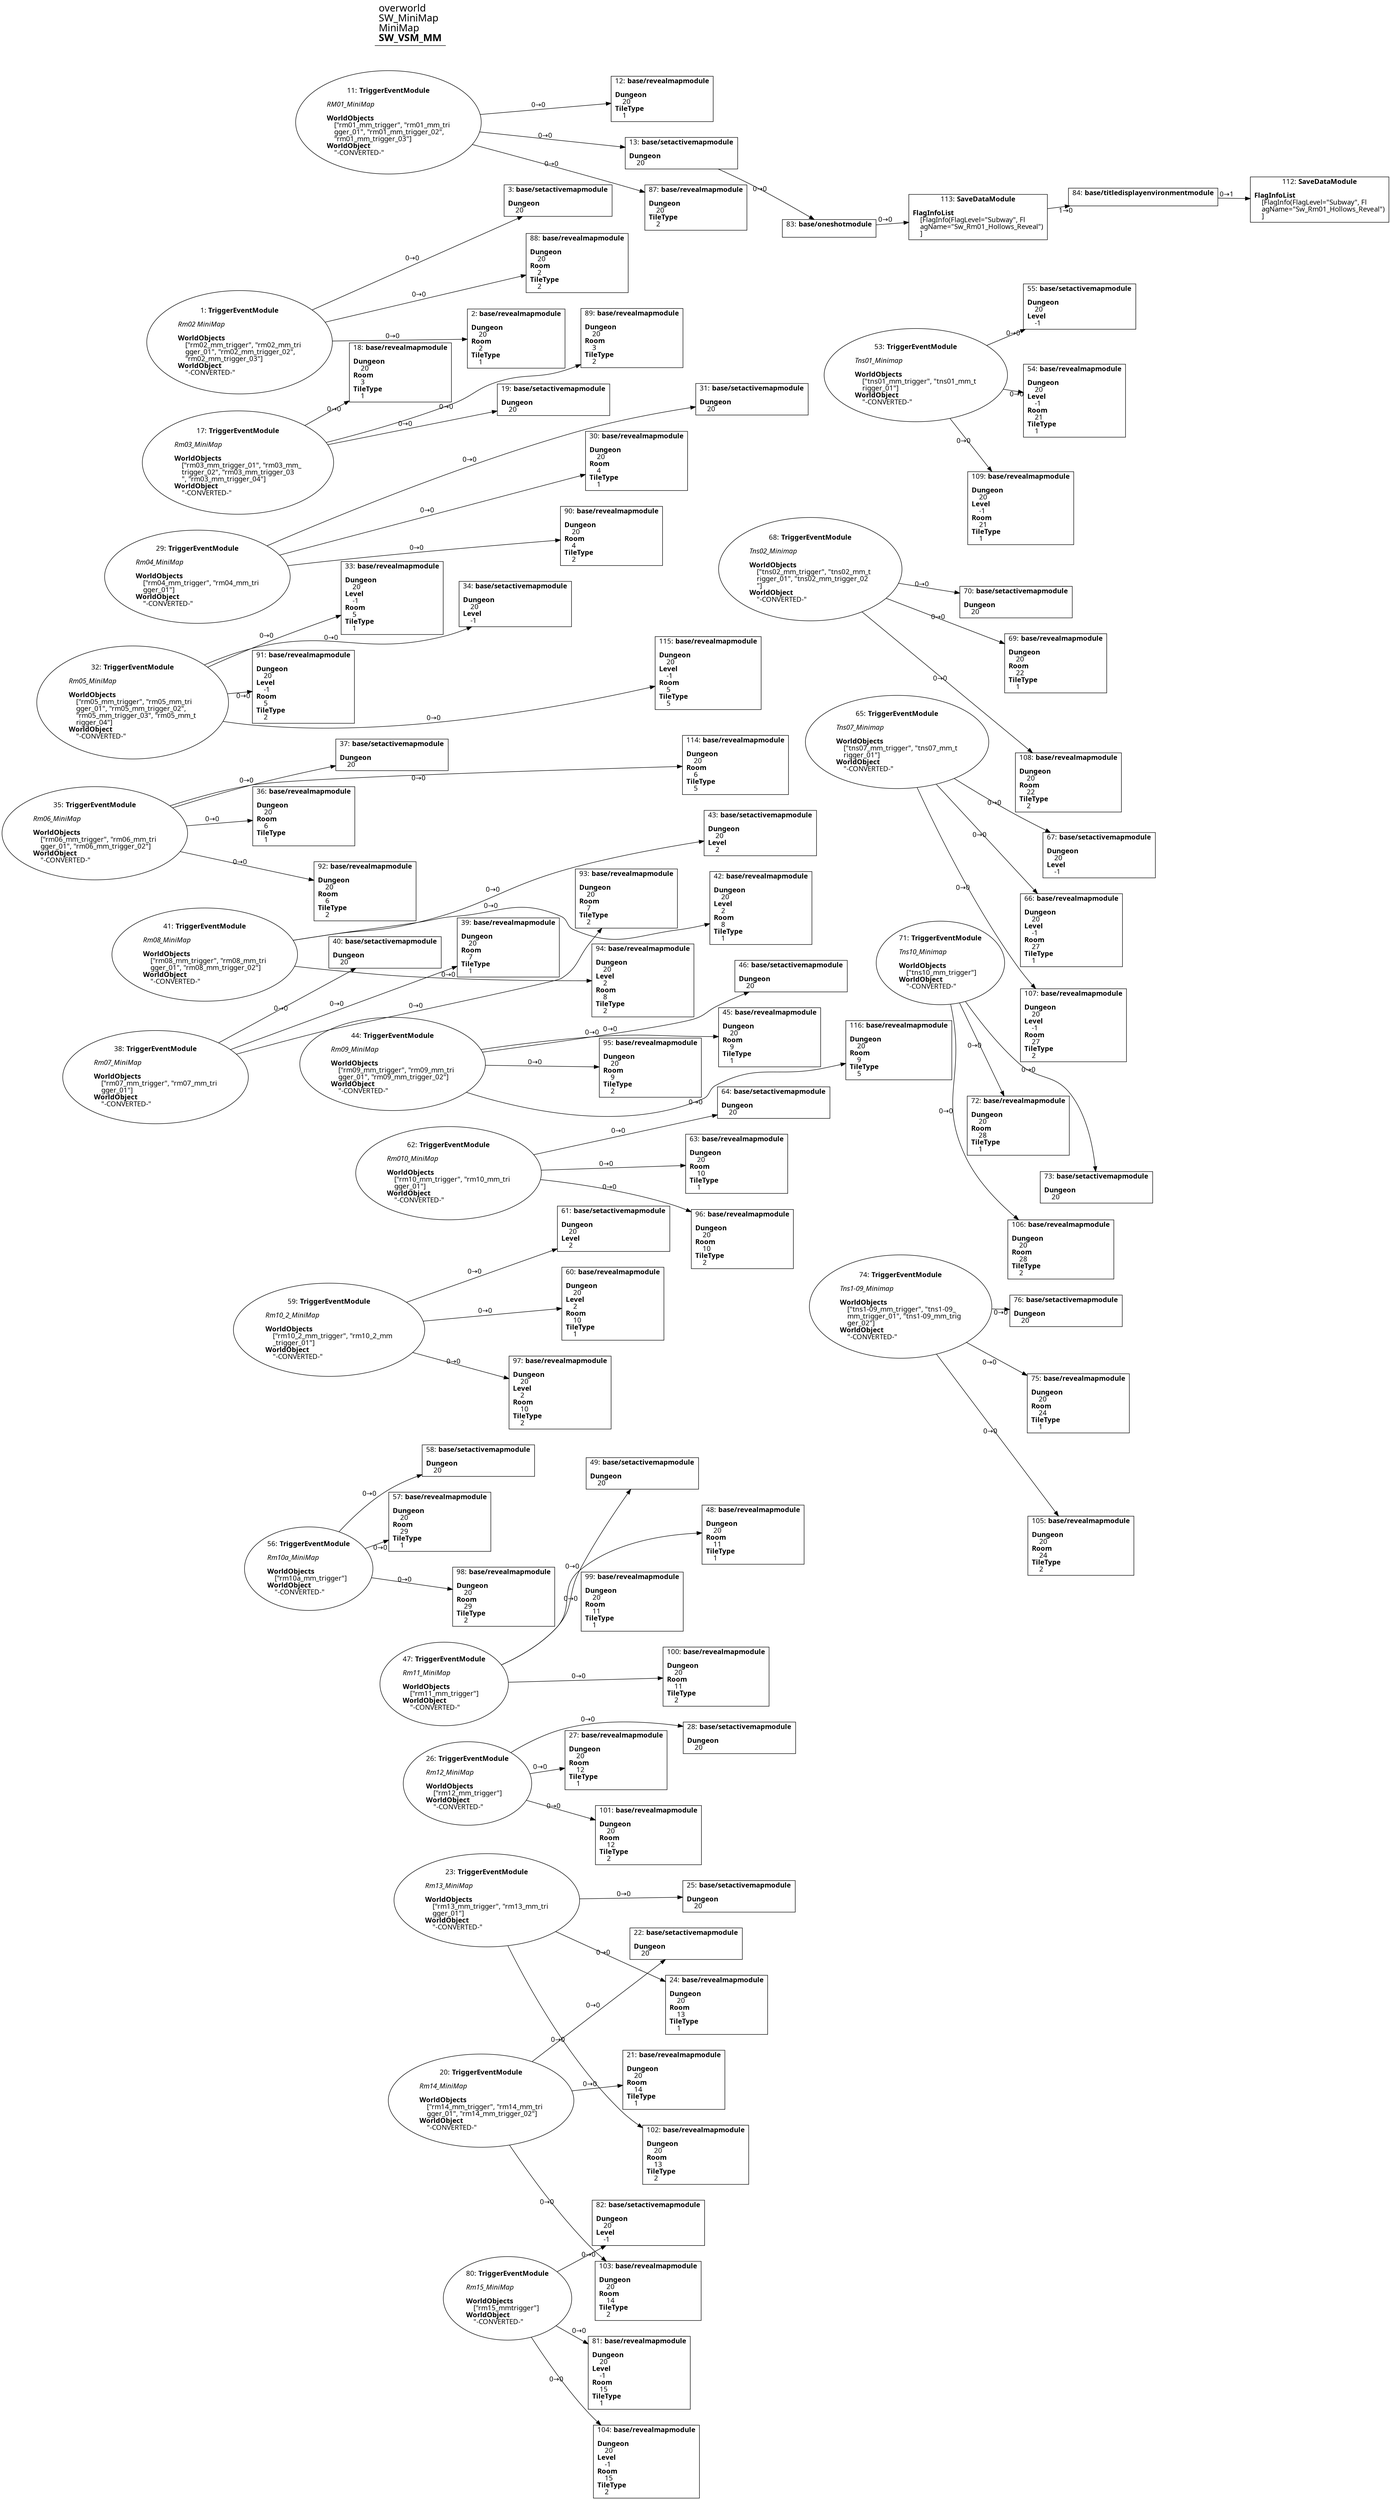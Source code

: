digraph {
    layout = fdp;
    overlap = prism;
    sep = "+16";
    splines = spline;

    node [ shape = box ];

    graph [ fontname = "Segoe UI" ];
    node [ fontname = "Segoe UI" ];
    edge [ fontname = "Segoe UI" ];

    1 [ label = <1: <b>TriggerEventModule</b><br/><br/><i>Rm02 MiniMap<br align="left"/></i><br align="left"/><b>WorldObjects</b><br align="left"/>    [&quot;rm02_mm_trigger&quot;, &quot;rm02_mm_tri<br align="left"/>    gger_01&quot;, &quot;rm02_mm_trigger_02&quot;, <br align="left"/>    &quot;rm02_mm_trigger_03&quot;]<br align="left"/><b>WorldObject</b><br align="left"/>    &quot;-CONVERTED-&quot;<br align="left"/>> ];
    1 [ shape = oval ]
    1 [ pos = "0.24200001,-0.17500001!" ];
    1 -> 3 [ label = "0→0" ];
    1 -> 2 [ label = "0→0" ];
    1 -> 88 [ label = "0→0" ];

    2 [ label = <2: <b>base/revealmapmodule</b><br/><br/><b>Dungeon</b><br align="left"/>    20<br align="left"/><b>Room</b><br align="left"/>    2<br align="left"/><b>TileType</b><br align="left"/>    1<br align="left"/>> ];
    2 [ pos = "0.554,-0.22700001!" ];

    3 [ label = <3: <b>base/setactivemapmodule</b><br/><br/><b>Dungeon</b><br align="left"/>    20<br align="left"/>> ];
    3 [ pos = "0.54800004,-0.15100001!" ];

    11 [ label = <11: <b>TriggerEventModule</b><br/><br/><i>RM01_MiniMap<br align="left"/></i><br align="left"/><b>WorldObjects</b><br align="left"/>    [&quot;rm01_mm_trigger&quot;, &quot;rm01_mm_tri<br align="left"/>    gger_01&quot;, &quot;rm01_mm_trigger_02&quot;, <br align="left"/>    &quot;rm01_mm_trigger_03&quot;]<br align="left"/><b>WorldObject</b><br align="left"/>    &quot;-CONVERTED-&quot;<br align="left"/>> ];
    11 [ shape = oval ]
    11 [ pos = "0.238,0.051000003!" ];
    11 -> 13 [ label = "0→0" ];
    11 -> 12 [ label = "0→0" ];
    11 -> 87 [ label = "0→0" ];

    12 [ label = <12: <b>base/revealmapmodule</b><br/><br/><b>Dungeon</b><br align="left"/>    20<br align="left"/><b>TileType</b><br align="left"/>    1<br align="left"/>> ];
    12 [ pos = "0.56600004,0.027!" ];

    13 [ label = <13: <b>base/setactivemapmodule</b><br/><br/><b>Dungeon</b><br align="left"/>    20<br align="left"/>> ];
    13 [ pos = "0.56,0.117000006!" ];
    13 -> 83 [ label = "0→0" ];

    17 [ label = <17: <b>TriggerEventModule</b><br/><br/><i>Rm03_MiniMap<br align="left"/></i><br align="left"/><b>WorldObjects</b><br align="left"/>    [&quot;rm03_mm_trigger_01&quot;, &quot;rm03_mm_<br align="left"/>    trigger_02&quot;, &quot;rm03_mm_trigger_03<br align="left"/>    &quot;, &quot;rm03_mm_trigger_04&quot;]<br align="left"/><b>WorldObject</b><br align="left"/>    &quot;-CONVERTED-&quot;<br align="left"/>> ];
    17 [ shape = oval ]
    17 [ pos = "0.24000001,-0.395!" ];
    17 -> 19 [ label = "0→0" ];
    17 -> 18 [ label = "0→0" ];
    17 -> 89 [ label = "0→0" ];

    18 [ label = <18: <b>base/revealmapmodule</b><br/><br/><b>Dungeon</b><br align="left"/>    20<br align="left"/><b>Room</b><br align="left"/>    3<br align="left"/><b>TileType</b><br align="left"/>    1<br align="left"/>> ];
    18 [ pos = "0.54700005,-0.45100003!" ];

    19 [ label = <19: <b>base/setactivemapmodule</b><br/><br/><b>Dungeon</b><br align="left"/>    20<br align="left"/>> ];
    19 [ pos = "0.545,-0.37300003!" ];

    20 [ label = <20: <b>TriggerEventModule</b><br/><br/><i>Rm14_MiniMap<br align="left"/></i><br align="left"/><b>WorldObjects</b><br align="left"/>    [&quot;rm14_mm_trigger&quot;, &quot;rm14_mm_tri<br align="left"/>    gger_01&quot;, &quot;rm14_mm_trigger_02&quot;]<br align="left"/><b>WorldObject</b><br align="left"/>    &quot;-CONVERTED-&quot;<br align="left"/>> ];
    20 [ shape = oval ]
    20 [ pos = "0.34,-3.344!" ];
    20 -> 22 [ label = "0→0" ];
    20 -> 21 [ label = "0→0" ];
    20 -> 103 [ label = "0→0" ];

    21 [ label = <21: <b>base/revealmapmodule</b><br/><br/><b>Dungeon</b><br align="left"/>    20<br align="left"/><b>Room</b><br align="left"/>    14<br align="left"/><b>TileType</b><br align="left"/>    1<br align="left"/>> ];
    21 [ pos = "0.646,-3.3860002!" ];

    22 [ label = <22: <b>base/setactivemapmodule</b><br/><br/><b>Dungeon</b><br align="left"/>    20<br align="left"/>> ];
    22 [ pos = "0.646,-3.3200002!" ];

    23 [ label = <23: <b>TriggerEventModule</b><br/><br/><i>Rm13_MiniMap<br align="left"/></i><br align="left"/><b>WorldObjects</b><br align="left"/>    [&quot;rm13_mm_trigger&quot;, &quot;rm13_mm_tri<br align="left"/>    gger_01&quot;]<br align="left"/><b>WorldObject</b><br align="left"/>    &quot;-CONVERTED-&quot;<br align="left"/>> ];
    23 [ shape = oval ]
    23 [ pos = "0.33900002,-3.1350002!" ];
    23 -> 25 [ label = "0→0" ];
    23 -> 24 [ label = "0→0" ];
    23 -> 102 [ label = "0→0" ];

    24 [ label = <24: <b>base/revealmapmodule</b><br/><br/><b>Dungeon</b><br align="left"/>    20<br align="left"/><b>Room</b><br align="left"/>    13<br align="left"/><b>TileType</b><br align="left"/>    1<br align="left"/>> ];
    24 [ pos = "0.643,-3.18!" ];

    25 [ label = <25: <b>base/setactivemapmodule</b><br/><br/><b>Dungeon</b><br align="left"/>    20<br align="left"/>> ];
    25 [ pos = "0.64500004,-3.111!" ];

    26 [ label = <26: <b>TriggerEventModule</b><br/><br/><i>Rm12_MiniMap<br align="left"/></i><br align="left"/><b>WorldObjects</b><br align="left"/>    [&quot;rm12_mm_trigger&quot;]<br align="left"/><b>WorldObject</b><br align="left"/>    &quot;-CONVERTED-&quot;<br align="left"/>> ];
    26 [ shape = oval ]
    26 [ pos = "0.321,-2.9280002!" ];
    26 -> 28 [ label = "0→0" ];
    26 -> 27 [ label = "0→0" ];
    26 -> 101 [ label = "0→0" ];

    27 [ label = <27: <b>base/revealmapmodule</b><br/><br/><b>Dungeon</b><br align="left"/>    20<br align="left"/><b>Room</b><br align="left"/>    12<br align="left"/><b>TileType</b><br align="left"/>    1<br align="left"/>> ];
    27 [ pos = "0.63000005,-2.97!" ];

    28 [ label = <28: <b>base/setactivemapmodule</b><br/><br/><b>Dungeon</b><br align="left"/>    20<br align="left"/>> ];
    28 [ pos = "0.62700003,-2.904!" ];

    29 [ label = <29: <b>TriggerEventModule</b><br/><br/><i>Rm04_MiniMap<br align="left"/></i><br align="left"/><b>WorldObjects</b><br align="left"/>    [&quot;rm04_mm_trigger&quot;, &quot;rm04_mm_tri<br align="left"/>    gger_01&quot;]<br align="left"/><b>WorldObject</b><br align="left"/>    &quot;-CONVERTED-&quot;<br align="left"/>> ];
    29 [ shape = oval ]
    29 [ pos = "0.24900001,-0.63500005!" ];
    29 -> 31 [ label = "0→0" ];
    29 -> 30 [ label = "0→0" ];
    29 -> 90 [ label = "0→0" ];

    30 [ label = <30: <b>base/revealmapmodule</b><br/><br/><b>Dungeon</b><br align="left"/>    20<br align="left"/><b>Room</b><br align="left"/>    4<br align="left"/><b>TileType</b><br align="left"/>    1<br align="left"/>> ];
    30 [ pos = "0.554,-0.683!" ];

    31 [ label = <31: <b>base/setactivemapmodule</b><br/><br/><b>Dungeon</b><br align="left"/>    20<br align="left"/>> ];
    31 [ pos = "0.555,-0.611!" ];

    32 [ label = <32: <b>TriggerEventModule</b><br/><br/><i>Rm05_MiniMap<br align="left"/></i><br align="left"/><b>WorldObjects</b><br align="left"/>    [&quot;rm05_mm_trigger&quot;, &quot;rm05_mm_tri<br align="left"/>    gger_01&quot;, &quot;rm05_mm_trigger_02&quot;, <br align="left"/>    &quot;rm05_mm_trigger_03&quot;, &quot;rm05_mm_t<br align="left"/>    rigger_04&quot;]<br align="left"/><b>WorldObject</b><br align="left"/>    &quot;-CONVERTED-&quot;<br align="left"/>> ];
    32 [ shape = oval ]
    32 [ pos = "0.259,-0.86500007!" ];
    32 -> 34 [ label = "0→0" ];
    32 -> 33 [ label = "0→0" ];
    32 -> 91 [ label = "0→0" ];
    32 -> 115 [ label = "0→0" ];

    33 [ label = <33: <b>base/revealmapmodule</b><br/><br/><b>Dungeon</b><br align="left"/>    20<br align="left"/><b>Level</b><br align="left"/>    -1<br align="left"/><b>Room</b><br align="left"/>    5<br align="left"/><b>TileType</b><br align="left"/>    1<br align="left"/>> ];
    33 [ pos = "0.563,-0.9110001!" ];

    34 [ label = <34: <b>base/setactivemapmodule</b><br/><br/><b>Dungeon</b><br align="left"/>    20<br align="left"/><b>Level</b><br align="left"/>    -1<br align="left"/>> ];
    34 [ pos = "0.565,-0.841!" ];

    35 [ label = <35: <b>TriggerEventModule</b><br/><br/><i>Rm06_MiniMap<br align="left"/></i><br align="left"/><b>WorldObjects</b><br align="left"/>    [&quot;rm06_mm_trigger&quot;, &quot;rm06_mm_tri<br align="left"/>    gger_01&quot;, &quot;rm06_mm_trigger_02&quot;]<br align="left"/><b>WorldObject</b><br align="left"/>    &quot;-CONVERTED-&quot;<br align="left"/>> ];
    35 [ shape = oval ]
    35 [ pos = "0.266,-1.098!" ];
    35 -> 37 [ label = "0→0" ];
    35 -> 36 [ label = "0→0" ];
    35 -> 92 [ label = "0→0" ];
    35 -> 114 [ label = "0→0" ];

    36 [ label = <36: <b>base/revealmapmodule</b><br/><br/><b>Dungeon</b><br align="left"/>    20<br align="left"/><b>Room</b><br align="left"/>    6<br align="left"/><b>TileType</b><br align="left"/>    1<br align="left"/>> ];
    36 [ pos = "0.569,-1.144!" ];

    37 [ label = <37: <b>base/setactivemapmodule</b><br/><br/><b>Dungeon</b><br align="left"/>    20<br align="left"/>> ];
    37 [ pos = "0.572,-1.074!" ];

    38 [ label = <38: <b>TriggerEventModule</b><br/><br/><i>Rm07_MiniMap<br align="left"/></i><br align="left"/><b>WorldObjects</b><br align="left"/>    [&quot;rm07_mm_trigger&quot;, &quot;rm07_mm_tri<br align="left"/>    gger_01&quot;]<br align="left"/><b>WorldObject</b><br align="left"/>    &quot;-CONVERTED-&quot;<br align="left"/>> ];
    38 [ shape = oval ]
    38 [ pos = "0.26200002,-1.3160001!" ];
    38 -> 40 [ label = "0→0" ];
    38 -> 39 [ label = "0→0" ];
    38 -> 93 [ label = "0→0" ];

    39 [ label = <39: <b>base/revealmapmodule</b><br/><br/><b>Dungeon</b><br align="left"/>    20<br align="left"/><b>Room</b><br align="left"/>    7<br align="left"/><b>TileType</b><br align="left"/>    1<br align="left"/>> ];
    39 [ pos = "0.57000005,-1.3610001!" ];

    40 [ label = <40: <b>base/setactivemapmodule</b><br/><br/><b>Dungeon</b><br align="left"/>    20<br align="left"/>> ];
    40 [ pos = "0.568,-1.292!" ];

    41 [ label = <41: <b>TriggerEventModule</b><br/><br/><i>Rm08_MiniMap<br align="left"/></i><br align="left"/><b>WorldObjects</b><br align="left"/>    [&quot;rm08_mm_trigger&quot;, &quot;rm08_mm_tri<br align="left"/>    gger_01&quot;, &quot;rm08_mm_trigger_02&quot;]<br align="left"/><b>WorldObject</b><br align="left"/>    &quot;-CONVERTED-&quot;<br align="left"/>> ];
    41 [ shape = oval ]
    41 [ pos = "0.27100003,-1.534!" ];
    41 -> 43 [ label = "0→0" ];
    41 -> 42 [ label = "0→0" ];
    41 -> 94 [ label = "0→0" ];

    42 [ label = <42: <b>base/revealmapmodule</b><br/><br/><b>Dungeon</b><br align="left"/>    20<br align="left"/><b>Level</b><br align="left"/>    2<br align="left"/><b>Room</b><br align="left"/>    8<br align="left"/><b>TileType</b><br align="left"/>    1<br align="left"/>> ];
    42 [ pos = "0.58000004,-1.5730001!" ];

    43 [ label = <43: <b>base/setactivemapmodule</b><br/><br/><b>Dungeon</b><br align="left"/>    20<br align="left"/><b>Level</b><br align="left"/>    2<br align="left"/>> ];
    43 [ pos = "0.577,-1.5100001!" ];

    44 [ label = <44: <b>TriggerEventModule</b><br/><br/><i>Rm09_MiniMap<br align="left"/></i><br align="left"/><b>WorldObjects</b><br align="left"/>    [&quot;rm09_mm_trigger&quot;, &quot;rm09_mm_tri<br align="left"/>    gger_01&quot;, &quot;rm09_mm_trigger_02&quot;]<br align="left"/><b>WorldObject</b><br align="left"/>    &quot;-CONVERTED-&quot;<br align="left"/>> ];
    44 [ shape = oval ]
    44 [ pos = "0.287,-1.7570001!" ];
    44 -> 46 [ label = "0→0" ];
    44 -> 45 [ label = "0→0" ];
    44 -> 95 [ label = "0→0" ];
    44 -> 116 [ label = "0→0" ];

    45 [ label = <45: <b>base/revealmapmodule</b><br/><br/><b>Dungeon</b><br align="left"/>    20<br align="left"/><b>Room</b><br align="left"/>    9<br align="left"/><b>TileType</b><br align="left"/>    1<br align="left"/>> ];
    45 [ pos = "0.59800005,-1.7980001!" ];

    46 [ label = <46: <b>base/setactivemapmodule</b><br/><br/><b>Dungeon</b><br align="left"/>    20<br align="left"/>> ];
    46 [ pos = "0.59300005,-1.733!" ];

    47 [ label = <47: <b>TriggerEventModule</b><br/><br/><i>Rm11_MiniMap<br align="left"/></i><br align="left"/><b>WorldObjects</b><br align="left"/>    [&quot;rm11_mm_trigger&quot;]<br align="left"/><b>WorldObject</b><br align="left"/>    &quot;-CONVERTED-&quot;<br align="left"/>> ];
    47 [ shape = oval ]
    47 [ pos = "0.314,-2.6990001!" ];
    47 -> 49 [ label = "0→0" ];
    47 -> 48 [ label = "0→0" ];
    47 -> 100 [ label = "0→0" ];

    48 [ label = <48: <b>base/revealmapmodule</b><br/><br/><b>Dungeon</b><br align="left"/>    20<br align="left"/><b>Room</b><br align="left"/>    11<br align="left"/><b>TileType</b><br align="left"/>    1<br align="left"/>> ];
    48 [ pos = "0.62600005,-2.7410002!" ];

    49 [ label = <49: <b>base/setactivemapmodule</b><br/><br/><b>Dungeon</b><br align="left"/>    20<br align="left"/>> ];
    49 [ pos = "0.62,-2.676!" ];

    53 [ label = <53: <b>TriggerEventModule</b><br/><br/><i>Tns01_Minimap<br align="left"/></i><br align="left"/><b>WorldObjects</b><br align="left"/>    [&quot;tns01_mm_trigger&quot;, &quot;tns01_mm_t<br align="left"/>    rigger_01&quot;]<br align="left"/><b>WorldObject</b><br align="left"/>    &quot;-CONVERTED-&quot;<br align="left"/>> ];
    53 [ shape = oval ]
    53 [ pos = "1.164,-0.28500003!" ];
    53 -> 55 [ label = "0→0" ];
    53 -> 54 [ label = "0→0" ];
    53 -> 109 [ label = "0→0" ];

    54 [ label = <54: <b>base/revealmapmodule</b><br/><br/><b>Dungeon</b><br align="left"/>    20<br align="left"/><b>Level</b><br align="left"/>    -1<br align="left"/><b>Room</b><br align="left"/>    21<br align="left"/><b>TileType</b><br align="left"/>    1<br align="left"/>> ];
    54 [ pos = "1.47,-0.32900003!" ];

    55 [ label = <55: <b>base/setactivemapmodule</b><br/><br/><b>Dungeon</b><br align="left"/>    20<br align="left"/><b>Level</b><br align="left"/>    -1<br align="left"/>> ];
    55 [ pos = "1.4710001,-0.26200002!" ];

    56 [ label = <56: <b>TriggerEventModule</b><br/><br/><i>Rm10a_MiniMap<br align="left"/></i><br align="left"/><b>WorldObjects</b><br align="left"/>    [&quot;rm10a_mm_trigger&quot;]<br align="left"/><b>WorldObject</b><br align="left"/>    &quot;-CONVERTED-&quot;<br align="left"/>> ];
    56 [ shape = oval ]
    56 [ pos = "0.30600002,-2.4870002!" ];
    56 -> 58 [ label = "0→0" ];
    56 -> 57 [ label = "0→0" ];
    56 -> 98 [ label = "0→0" ];

    57 [ label = <57: <b>base/revealmapmodule</b><br/><br/><b>Dungeon</b><br align="left"/>    20<br align="left"/><b>Room</b><br align="left"/>    29<br align="left"/><b>TileType</b><br align="left"/>    1<br align="left"/>> ];
    57 [ pos = "0.61,-2.523!" ];

    58 [ label = <58: <b>base/setactivemapmodule</b><br/><br/><b>Dungeon</b><br align="left"/>    20<br align="left"/>> ];
    58 [ pos = "0.609,-2.456!" ];

    59 [ label = <59: <b>TriggerEventModule</b><br/><br/><i>Rm10_2_MiniMap<br align="left"/></i><br align="left"/><b>WorldObjects</b><br align="left"/>    [&quot;rm10_2_mm_trigger&quot;, &quot;rm10_2_mm<br align="left"/>    _trigger_01&quot;]<br align="left"/><b>WorldObject</b><br align="left"/>    &quot;-CONVERTED-&quot;<br align="left"/>> ];
    59 [ shape = oval ]
    59 [ pos = "0.29900002,-2.2640002!" ];
    59 -> 61 [ label = "0→0" ];
    59 -> 60 [ label = "0→0" ];
    59 -> 97 [ label = "0→0" ];

    60 [ label = <60: <b>base/revealmapmodule</b><br/><br/><b>Dungeon</b><br align="left"/>    20<br align="left"/><b>Level</b><br align="left"/>    2<br align="left"/><b>Room</b><br align="left"/>    10<br align="left"/><b>TileType</b><br align="left"/>    1<br align="left"/>> ];
    60 [ pos = "0.606,-2.306!" ];

    61 [ label = <61: <b>base/setactivemapmodule</b><br/><br/><b>Dungeon</b><br align="left"/>    20<br align="left"/><b>Level</b><br align="left"/>    2<br align="left"/>> ];
    61 [ pos = "0.60200006,-2.233!" ];

    62 [ label = <62: <b>TriggerEventModule</b><br/><br/><i>Rm010_MiniMap<br align="left"/></i><br align="left"/><b>WorldObjects</b><br align="left"/>    [&quot;rm10_mm_trigger&quot;, &quot;rm10_mm_tri<br align="left"/>    gger_01&quot;]<br align="left"/><b>WorldObject</b><br align="left"/>    &quot;-CONVERTED-&quot;<br align="left"/>> ];
    62 [ shape = oval ]
    62 [ pos = "0.30400002,-2.01!" ];
    62 -> 64 [ label = "0→0" ];
    62 -> 63 [ label = "0→0" ];
    62 -> 96 [ label = "0→0" ];

    63 [ label = <63: <b>base/revealmapmodule</b><br/><br/><b>Dungeon</b><br align="left"/>    20<br align="left"/><b>Room</b><br align="left"/>    10<br align="left"/><b>TileType</b><br align="left"/>    1<br align="left"/>> ];
    63 [ pos = "0.611,-2.051!" ];

    64 [ label = <64: <b>base/setactivemapmodule</b><br/><br/><b>Dungeon</b><br align="left"/>    20<br align="left"/>> ];
    64 [ pos = "0.61,-1.9860001!" ];

    65 [ label = <65: <b>TriggerEventModule</b><br/><br/><i>Tns07_Minimap<br align="left"/></i><br align="left"/><b>WorldObjects</b><br align="left"/>    [&quot;tns07_mm_trigger&quot;, &quot;tns07_mm_t<br align="left"/>    rigger_01&quot;]<br align="left"/><b>WorldObject</b><br align="left"/>    &quot;-CONVERTED-&quot;<br align="left"/>> ];
    65 [ shape = oval ]
    65 [ pos = "1.176,-0.80700004!" ];
    65 -> 67 [ label = "0→0" ];
    65 -> 66 [ label = "0→0" ];
    65 -> 107 [ label = "0→0" ];

    66 [ label = <66: <b>base/revealmapmodule</b><br/><br/><b>Dungeon</b><br align="left"/>    20<br align="left"/><b>Level</b><br align="left"/>    -1<br align="left"/><b>Room</b><br align="left"/>    27<br align="left"/><b>TileType</b><br align="left"/>    1<br align="left"/>> ];
    66 [ pos = "1.483,-0.85200006!" ];

    67 [ label = <67: <b>base/setactivemapmodule</b><br/><br/><b>Dungeon</b><br align="left"/>    20<br align="left"/><b>Level</b><br align="left"/>    -1<br align="left"/>> ];
    67 [ pos = "1.483,-0.78400004!" ];

    68 [ label = <68: <b>TriggerEventModule</b><br/><br/><i>Tns02_Minimap<br align="left"/></i><br align="left"/><b>WorldObjects</b><br align="left"/>    [&quot;tns02_mm_trigger&quot;, &quot;tns02_mm_t<br align="left"/>    rigger_01&quot;, &quot;tns02_mm_trigger_02<br align="left"/>    &quot;]<br align="left"/><b>WorldObject</b><br align="left"/>    &quot;-CONVERTED-&quot;<br align="left"/>> ];
    68 [ shape = oval ]
    68 [ pos = "1.1810001,-0.514!" ];
    68 -> 70 [ label = "0→0" ];
    68 -> 69 [ label = "0→0" ];
    68 -> 108 [ label = "0→0" ];

    69 [ label = <69: <b>base/revealmapmodule</b><br/><br/><b>Dungeon</b><br align="left"/>    20<br align="left"/><b>Room</b><br align="left"/>    22<br align="left"/><b>TileType</b><br align="left"/>    1<br align="left"/>> ];
    69 [ pos = "1.491,-0.55700004!" ];

    70 [ label = <70: <b>base/setactivemapmodule</b><br/><br/><b>Dungeon</b><br align="left"/>    20<br align="left"/>> ];
    70 [ pos = "1.488,-0.49100003!" ];

    71 [ label = <71: <b>TriggerEventModule</b><br/><br/><i>Tns10_Minimap<br align="left"/></i><br align="left"/><b>WorldObjects</b><br align="left"/>    [&quot;tns10_mm_trigger&quot;]<br align="left"/><b>WorldObject</b><br align="left"/>    &quot;-CONVERTED-&quot;<br align="left"/>> ];
    71 [ shape = oval ]
    71 [ pos = "1.2090001,-1.154!" ];
    71 -> 73 [ label = "0→0" ];
    71 -> 72 [ label = "0→0" ];
    71 -> 106 [ label = "0→0" ];

    72 [ label = <72: <b>base/revealmapmodule</b><br/><br/><b>Dungeon</b><br align="left"/>    20<br align="left"/><b>Room</b><br align="left"/>    28<br align="left"/><b>TileType</b><br align="left"/>    1<br align="left"/>> ];
    72 [ pos = "1.5170001,-1.2030001!" ];

    73 [ label = <73: <b>base/setactivemapmodule</b><br/><br/><b>Dungeon</b><br align="left"/>    20<br align="left"/>> ];
    73 [ pos = "1.516,-1.131!" ];

    74 [ label = <74: <b>TriggerEventModule</b><br/><br/><i>Tns1-09_Minimap<br align="left"/></i><br align="left"/><b>WorldObjects</b><br align="left"/>    [&quot;tns1-09_mm_trigger&quot;, &quot;tns1-09_<br align="left"/>    mm_trigger_01&quot;, &quot;tns1-09_mm_trig<br align="left"/>    ger_02&quot;]<br align="left"/><b>WorldObject</b><br align="left"/>    &quot;-CONVERTED-&quot;<br align="left"/>> ];
    74 [ shape = oval ]
    74 [ pos = "1.2240001,-1.4840001!" ];
    74 -> 76 [ label = "0→0" ];
    74 -> 75 [ label = "0→0" ];
    74 -> 105 [ label = "0→0" ];

    75 [ label = <75: <b>base/revealmapmodule</b><br/><br/><b>Dungeon</b><br align="left"/>    20<br align="left"/><b>Room</b><br align="left"/>    24<br align="left"/><b>TileType</b><br align="left"/>    1<br align="left"/>> ];
    75 [ pos = "1.544,-1.547!" ];

    76 [ label = <76: <b>base/setactivemapmodule</b><br/><br/><b>Dungeon</b><br align="left"/>    20<br align="left"/>> ];
    76 [ pos = "1.531,-1.4610001!" ];

    80 [ label = <80: <b>TriggerEventModule</b><br/><br/><i>Rm15_MiniMap<br align="left"/></i><br align="left"/><b>WorldObjects</b><br align="left"/>    [&quot;rm15_mmtrigger&quot;]<br align="left"/><b>WorldObject</b><br align="left"/>    &quot;-CONVERTED-&quot;<br align="left"/>> ];
    80 [ shape = oval ]
    80 [ pos = "0.34500003,-3.588!" ];
    80 -> 82 [ label = "0→0" ];
    80 -> 81 [ label = "0→0" ];
    80 -> 104 [ label = "0→0" ];

    81 [ label = <81: <b>base/revealmapmodule</b><br/><br/><b>Dungeon</b><br align="left"/>    20<br align="left"/><b>Level</b><br align="left"/>    -1<br align="left"/><b>Room</b><br align="left"/>    15<br align="left"/><b>TileType</b><br align="left"/>    1<br align="left"/>> ];
    81 [ pos = "0.65400004,-3.6350002!" ];

    82 [ label = <82: <b>base/setactivemapmodule</b><br/><br/><b>Dungeon</b><br align="left"/>    20<br align="left"/><b>Level</b><br align="left"/>    -1<br align="left"/>> ];
    82 [ pos = "0.651,-3.5640001!" ];

    83 [ label = <83: <b>base/oneshotmodule</b><br/><br/>> ];
    83 [ pos = "0.786,0.11800001!" ];
    83 -> 113 [ label = "0→0" ];

    84 [ label = <84: <b>base/titledisplayenvironmentmodule</b><br/><br/>> ];
    84 [ pos = "1.195,0.13700001!" ];
    84 -> 112 [ label = "0→1" ];

    87 [ label = <87: <b>base/revealmapmodule</b><br/><br/><b>Dungeon</b><br align="left"/>    20<br align="left"/><b>TileType</b><br align="left"/>    2<br align="left"/>> ];
    87 [ pos = "0.57000005,-0.040000003!" ];

    88 [ label = <88: <b>base/revealmapmodule</b><br/><br/><b>Dungeon</b><br align="left"/>    20<br align="left"/><b>Room</b><br align="left"/>    2<br align="left"/><b>TileType</b><br align="left"/>    2<br align="left"/>> ];
    88 [ pos = "0.55600005,-0.293!" ];

    89 [ label = <89: <b>base/revealmapmodule</b><br/><br/><b>Dungeon</b><br align="left"/>    20<br align="left"/><b>Room</b><br align="left"/>    3<br align="left"/><b>TileType</b><br align="left"/>    2<br align="left"/>> ];
    89 [ pos = "0.554,-0.514!" ];

    90 [ label = <90: <b>base/revealmapmodule</b><br/><br/><b>Dungeon</b><br align="left"/>    20<br align="left"/><b>Room</b><br align="left"/>    4<br align="left"/><b>TileType</b><br align="left"/>    2<br align="left"/>> ];
    90 [ pos = "0.55700004,-0.748!" ];

    91 [ label = <91: <b>base/revealmapmodule</b><br/><br/><b>Dungeon</b><br align="left"/>    20<br align="left"/><b>Level</b><br align="left"/>    -1<br align="left"/><b>Room</b><br align="left"/>    5<br align="left"/><b>TileType</b><br align="left"/>    2<br align="left"/>> ];
    91 [ pos = "0.564,-0.97800004!" ];

    92 [ label = <92: <b>base/revealmapmodule</b><br/><br/><b>Dungeon</b><br align="left"/>    20<br align="left"/><b>Room</b><br align="left"/>    6<br align="left"/><b>TileType</b><br align="left"/>    2<br align="left"/>> ];
    92 [ pos = "0.57100004,-1.207!" ];

    93 [ label = <93: <b>base/revealmapmodule</b><br/><br/><b>Dungeon</b><br align="left"/>    20<br align="left"/><b>Room</b><br align="left"/>    7<br align="left"/><b>TileType</b><br align="left"/>    2<br align="left"/>> ];
    93 [ pos = "0.572,-1.4260001!" ];

    94 [ label = <94: <b>base/revealmapmodule</b><br/><br/><b>Dungeon</b><br align="left"/>    20<br align="left"/><b>Level</b><br align="left"/>    2<br align="left"/><b>Room</b><br align="left"/>    8<br align="left"/><b>TileType</b><br align="left"/>    2<br align="left"/>> ];
    94 [ pos = "0.58100003,-1.636!" ];

    95 [ label = <95: <b>base/revealmapmodule</b><br/><br/><b>Dungeon</b><br align="left"/>    20<br align="left"/><b>Room</b><br align="left"/>    9<br align="left"/><b>TileType</b><br align="left"/>    2<br align="left"/>> ];
    95 [ pos = "0.601,-1.8700001!" ];

    96 [ label = <96: <b>base/revealmapmodule</b><br/><br/><b>Dungeon</b><br align="left"/>    20<br align="left"/><b>Room</b><br align="left"/>    10<br align="left"/><b>TileType</b><br align="left"/>    2<br align="left"/>> ];
    96 [ pos = "0.61200005,-2.115!" ];

    97 [ label = <97: <b>base/revealmapmodule</b><br/><br/><b>Dungeon</b><br align="left"/>    20<br align="left"/><b>Level</b><br align="left"/>    2<br align="left"/><b>Room</b><br align="left"/>    10<br align="left"/><b>TileType</b><br align="left"/>    2<br align="left"/>> ];
    97 [ pos = "0.60800004,-2.3690002!" ];

    98 [ label = <98: <b>base/revealmapmodule</b><br/><br/><b>Dungeon</b><br align="left"/>    20<br align="left"/><b>Room</b><br align="left"/>    29<br align="left"/><b>TileType</b><br align="left"/>    2<br align="left"/>> ];
    98 [ pos = "0.61300004,-2.5900002!" ];

    99 [ label = <99: <b>base/revealmapmodule</b><br/><br/><b>Dungeon</b><br align="left"/>    20<br align="left"/><b>Room</b><br align="left"/>    11<br align="left"/><b>TileType</b><br align="left"/>    1<br align="left"/>> ];
    99 [ pos = "0.62600005,-2.7410002!" ];

    100 [ label = <100: <b>base/revealmapmodule</b><br/><br/><b>Dungeon</b><br align="left"/>    20<br align="left"/><b>Room</b><br align="left"/>    11<br align="left"/><b>TileType</b><br align="left"/>    2<br align="left"/>> ];
    100 [ pos = "0.62700003,-2.811!" ];

    101 [ label = <101: <b>base/revealmapmodule</b><br/><br/><b>Dungeon</b><br align="left"/>    20<br align="left"/><b>Room</b><br align="left"/>    12<br align="left"/><b>TileType</b><br align="left"/>    2<br align="left"/>> ];
    101 [ pos = "0.633,-3.0300002!" ];

    102 [ label = <102: <b>base/revealmapmodule</b><br/><br/><b>Dungeon</b><br align="left"/>    20<br align="left"/><b>Room</b><br align="left"/>    13<br align="left"/><b>TileType</b><br align="left"/>    2<br align="left"/>> ];
    102 [ pos = "0.643,-3.2440002!" ];

    103 [ label = <103: <b>base/revealmapmodule</b><br/><br/><b>Dungeon</b><br align="left"/>    20<br align="left"/><b>Room</b><br align="left"/>    14<br align="left"/><b>TileType</b><br align="left"/>    2<br align="left"/>> ];
    103 [ pos = "0.647,-3.45!" ];

    104 [ label = <104: <b>base/revealmapmodule</b><br/><br/><b>Dungeon</b><br align="left"/>    20<br align="left"/><b>Level</b><br align="left"/>    -1<br align="left"/><b>Room</b><br align="left"/>    15<br align="left"/><b>TileType</b><br align="left"/>    2<br align="left"/>> ];
    104 [ pos = "0.656,-3.7000003!" ];

    105 [ label = <105: <b>base/revealmapmodule</b><br/><br/><b>Dungeon</b><br align="left"/>    20<br align="left"/><b>Room</b><br align="left"/>    24<br align="left"/><b>TileType</b><br align="left"/>    2<br align="left"/>> ];
    105 [ pos = "1.542,-1.6200001!" ];

    106 [ label = <106: <b>base/revealmapmodule</b><br/><br/><b>Dungeon</b><br align="left"/>    20<br align="left"/><b>Room</b><br align="left"/>    28<br align="left"/><b>TileType</b><br align="left"/>    2<br align="left"/>> ];
    106 [ pos = "1.5180001,-1.2720001!" ];

    107 [ label = <107: <b>base/revealmapmodule</b><br/><br/><b>Dungeon</b><br align="left"/>    20<br align="left"/><b>Level</b><br align="left"/>    -1<br align="left"/><b>Room</b><br align="left"/>    27<br align="left"/><b>TileType</b><br align="left"/>    2<br align="left"/>> ];
    107 [ pos = "1.483,-0.91600007!" ];

    108 [ label = <108: <b>base/revealmapmodule</b><br/><br/><b>Dungeon</b><br align="left"/>    20<br align="left"/><b>Room</b><br align="left"/>    22<br align="left"/><b>TileType</b><br align="left"/>    2<br align="left"/>> ];
    108 [ pos = "1.4940001,-0.62600005!" ];

    109 [ label = <109: <b>base/revealmapmodule</b><br/><br/><b>Dungeon</b><br align="left"/>    20<br align="left"/><b>Level</b><br align="left"/>    -1<br align="left"/><b>Room</b><br align="left"/>    21<br align="left"/><b>TileType</b><br align="left"/>    1<br align="left"/>> ];
    109 [ pos = "1.4710001,-0.38900003!" ];

    112 [ label = <112: <b>SaveDataModule</b><br/><br/><b>FlagInfoList</b><br align="left"/>    [FlagInfo(FlagLevel=&quot;Subway&quot;, Fl<br align="left"/>    agName=&quot;Sw_Rm01_Hollows_Reveal&quot;)<br align="left"/>    ]<br align="left"/>> ];
    112 [ pos = "1.58,0.16000001!" ];

    113 [ label = <113: <b>SaveDataModule</b><br/><br/><b>FlagInfoList</b><br align="left"/>    [FlagInfo(FlagLevel=&quot;Subway&quot;, Fl<br align="left"/>    agName=&quot;Sw_Rm01_Hollows_Reveal&quot;)<br align="left"/>    ]<br align="left"/>> ];
    113 [ pos = "0.97700006,0.16000001!" ];
    113 -> 84 [ label = "1→0" ];

    114 [ label = <114: <b>base/revealmapmodule</b><br/><br/><b>Dungeon</b><br align="left"/>    20<br align="left"/><b>Room</b><br align="left"/>    6<br align="left"/><b>TileType</b><br align="left"/>    5<br align="left"/>> ];
    114 [ pos = "0.749,-1.166!" ];

    115 [ label = <115: <b>base/revealmapmodule</b><br/><br/><b>Dungeon</b><br align="left"/>    20<br align="left"/><b>Level</b><br align="left"/>    -1<br align="left"/><b>Room</b><br align="left"/>    5<br align="left"/><b>TileType</b><br align="left"/>    5<br align="left"/>> ];
    115 [ pos = "0.75500005,-0.91400003!" ];

    116 [ label = <116: <b>base/revealmapmodule</b><br/><br/><b>Dungeon</b><br align="left"/>    20<br align="left"/><b>Room</b><br align="left"/>    9<br align="left"/><b>TileType</b><br align="left"/>    5<br align="left"/>> ];
    116 [ pos = "0.79800004,-1.817!" ];

    title [ pos = "0.23700002,0.16100001!" ];
    title [ shape = underline ];
    title [ label = <<font point-size="20">overworld<br align="left"/>SW_MiniMap<br align="left"/>MiniMap<br align="left"/><b>SW_VSM_MM</b><br align="left"/></font>> ];
}
